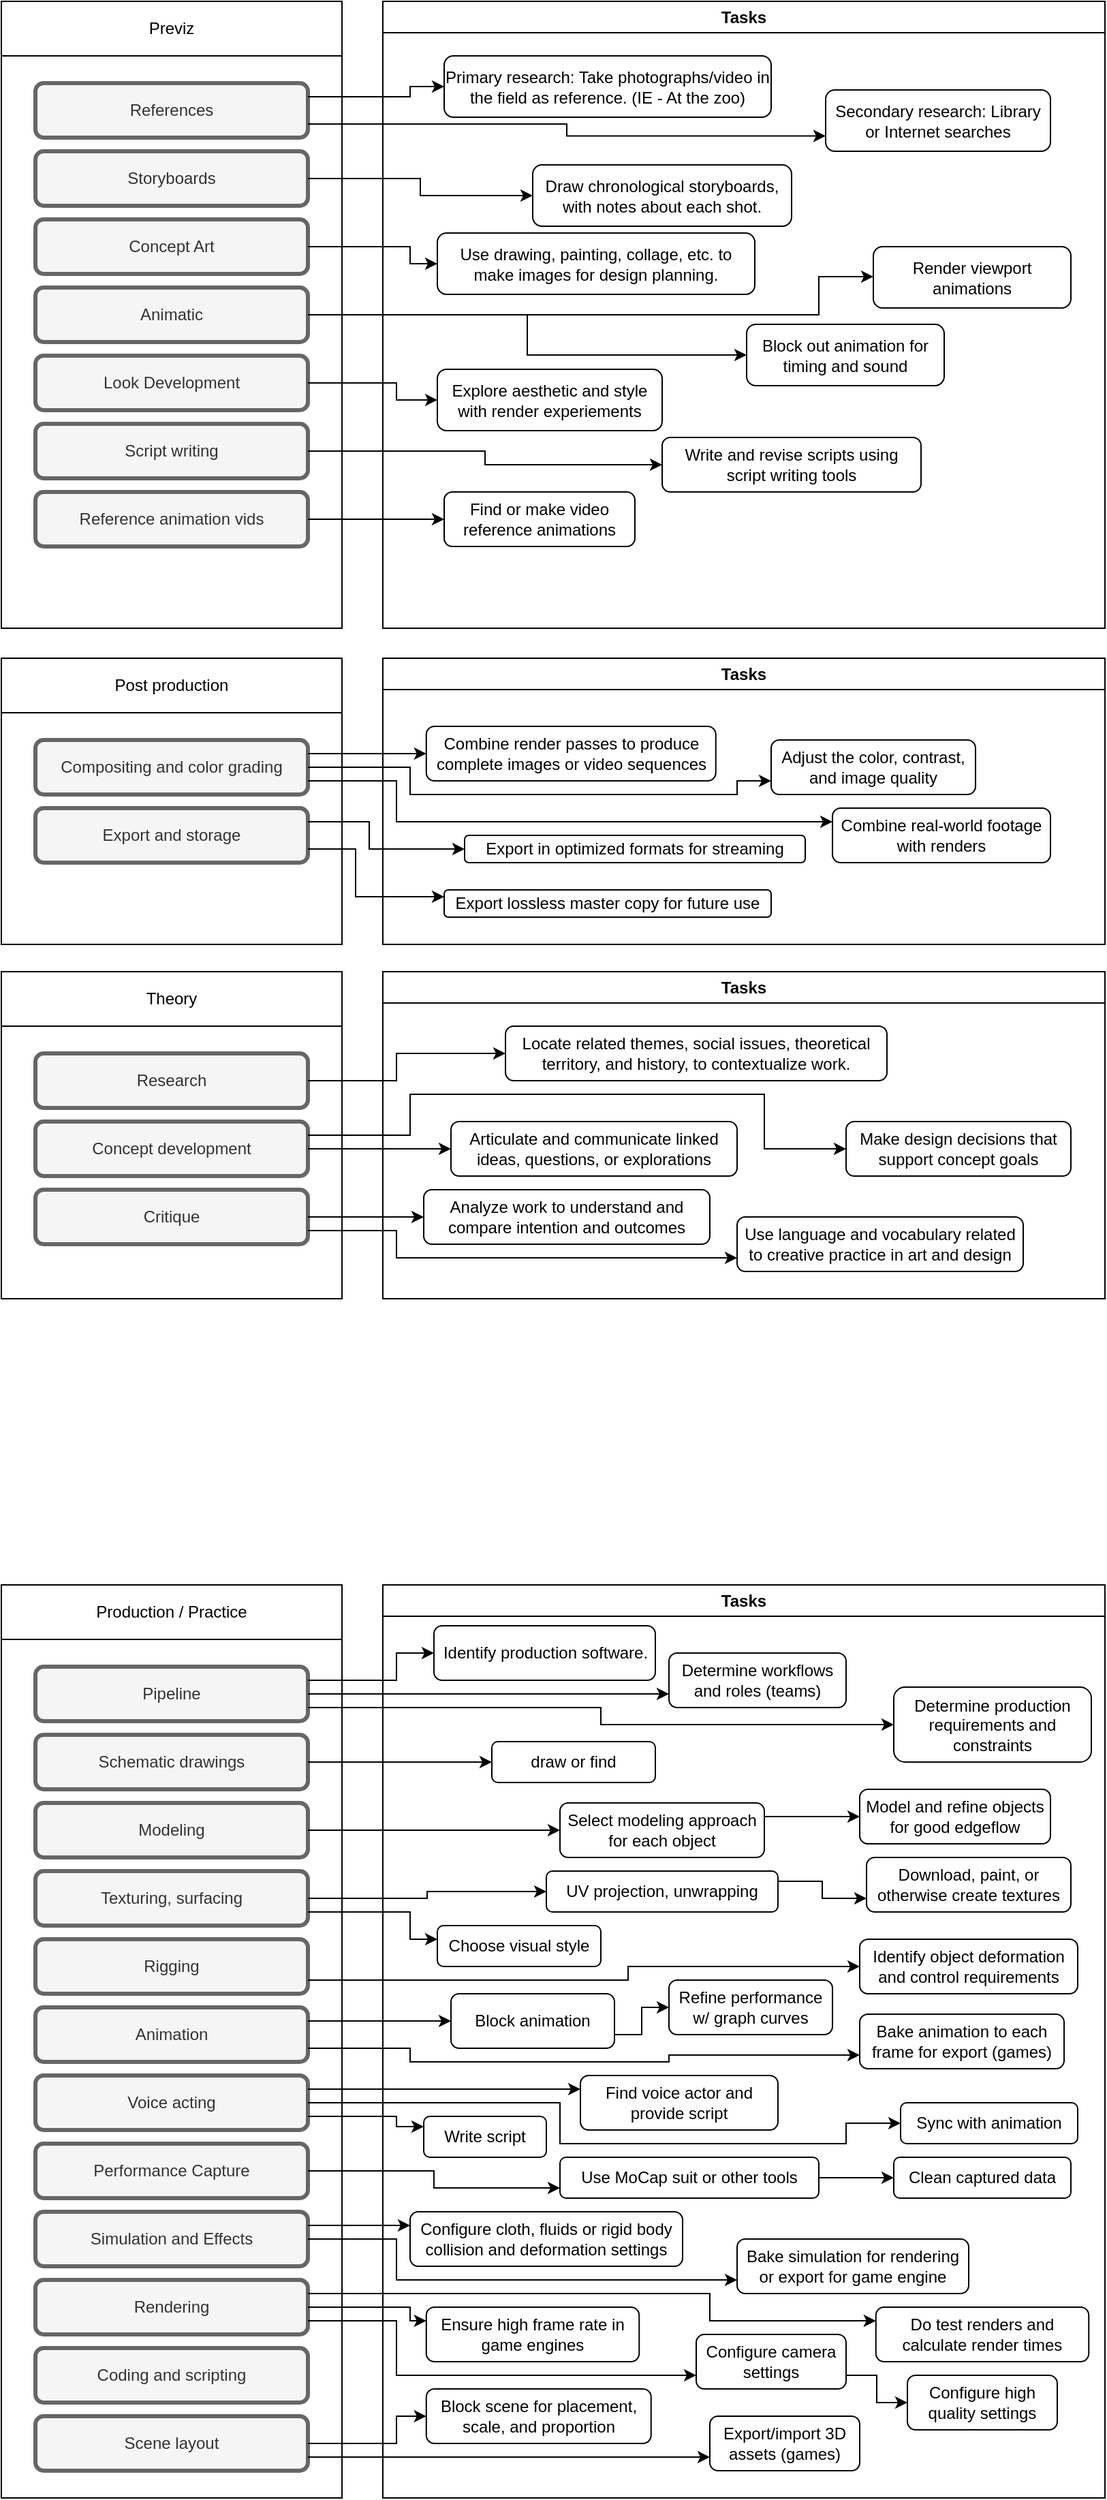 <mxfile version="24.5.2" type="github">
  <diagram name="Page-1" id="iiXL7b2Tq6cY2mV66dEW">
    <mxGraphModel dx="954" dy="652" grid="0" gridSize="10" guides="1" tooltips="1" connect="1" arrows="1" fold="1" page="1" pageScale="1" pageWidth="850" pageHeight="1100" background="none" math="0" shadow="0">
      <root>
        <mxCell id="0" />
        <mxCell id="1" parent="0" />
        <mxCell id="osTqrTg-uP3xbEGMU3VC-3" value="Production / Practice" style="rounded=0;whiteSpace=wrap;html=1;" parent="1" vertex="1">
          <mxGeometry x="20" y="1182" width="250" height="40" as="geometry" />
        </mxCell>
        <mxCell id="osTqrTg-uP3xbEGMU3VC-4" value="Post production" style="rounded=0;whiteSpace=wrap;html=1;" parent="1" vertex="1">
          <mxGeometry x="20" y="502" width="250" height="40" as="geometry" />
        </mxCell>
        <mxCell id="osTqrTg-uP3xbEGMU3VC-5" value="&lt;div&gt;Previz&lt;/div&gt;" style="rounded=0;whiteSpace=wrap;html=1;" parent="1" vertex="1">
          <mxGeometry x="20" y="20" width="250" height="40" as="geometry" />
        </mxCell>
        <mxCell id="osTqrTg-uP3xbEGMU3VC-23" value="" style="swimlane;startSize=0;" parent="1" vertex="1">
          <mxGeometry x="20" y="60" width="250" height="420" as="geometry">
            <mxRectangle x="20" y="170" width="50" height="40" as="alternateBounds" />
          </mxGeometry>
        </mxCell>
        <mxCell id="osTqrTg-uP3xbEGMU3VC-6" value="References" style="rounded=1;whiteSpace=wrap;html=1;fillColor=#f5f5f5;strokeColor=#666666;fontColor=#333333;fontStyle=0;strokeWidth=3;" parent="osTqrTg-uP3xbEGMU3VC-23" vertex="1">
          <mxGeometry x="25" y="20" width="200" height="40" as="geometry" />
        </mxCell>
        <mxCell id="osTqrTg-uP3xbEGMU3VC-8" value="Storyboards" style="rounded=1;whiteSpace=wrap;html=1;fillColor=#f5f5f5;strokeColor=#666666;fontColor=#333333;strokeWidth=3;" parent="osTqrTg-uP3xbEGMU3VC-23" vertex="1">
          <mxGeometry x="25" y="70" width="200" height="40" as="geometry" />
        </mxCell>
        <mxCell id="osTqrTg-uP3xbEGMU3VC-11" value="Concept Art" style="rounded=1;whiteSpace=wrap;html=1;fillColor=#f5f5f5;strokeColor=#666666;fontColor=#333333;fontStyle=0;strokeWidth=3;" parent="osTqrTg-uP3xbEGMU3VC-23" vertex="1">
          <mxGeometry x="25" y="120" width="200" height="40" as="geometry" />
        </mxCell>
        <mxCell id="osTqrTg-uP3xbEGMU3VC-15" value="Animatic" style="rounded=1;whiteSpace=wrap;html=1;fillColor=#f5f5f5;strokeColor=#666666;fontColor=#333333;strokeWidth=3;" parent="osTqrTg-uP3xbEGMU3VC-23" vertex="1">
          <mxGeometry x="25" y="170" width="200" height="40" as="geometry" />
        </mxCell>
        <mxCell id="osTqrTg-uP3xbEGMU3VC-27" value="Look Development" style="rounded=1;whiteSpace=wrap;html=1;fillColor=#f5f5f5;strokeColor=#666666;fontColor=#333333;strokeWidth=3;" parent="osTqrTg-uP3xbEGMU3VC-23" vertex="1">
          <mxGeometry x="25" y="220" width="200" height="40" as="geometry" />
        </mxCell>
        <mxCell id="osTqrTg-uP3xbEGMU3VC-30" value="Script writing" style="rounded=1;whiteSpace=wrap;html=1;fillColor=#f5f5f5;strokeColor=#666666;fontColor=#333333;strokeWidth=3;" parent="osTqrTg-uP3xbEGMU3VC-23" vertex="1">
          <mxGeometry x="25" y="270" width="200" height="40" as="geometry" />
        </mxCell>
        <mxCell id="osTqrTg-uP3xbEGMU3VC-54" value="&lt;div&gt;Reference animation vids&lt;/div&gt;" style="rounded=1;whiteSpace=wrap;html=1;fillColor=#f5f5f5;strokeColor=#666666;fontColor=#333333;strokeWidth=3;" parent="osTqrTg-uP3xbEGMU3VC-23" vertex="1">
          <mxGeometry x="25" y="320" width="200" height="40" as="geometry" />
        </mxCell>
        <mxCell id="osTqrTg-uP3xbEGMU3VC-24" value="" style="swimlane;startSize=0;" parent="1" vertex="1">
          <mxGeometry x="20" y="1222" width="250" height="630" as="geometry" />
        </mxCell>
        <mxCell id="osTqrTg-uP3xbEGMU3VC-21" value="Pipeline" style="rounded=1;whiteSpace=wrap;html=1;fillColor=#f5f5f5;strokeColor=#666666;fontColor=#333333;strokeWidth=3;" parent="osTqrTg-uP3xbEGMU3VC-24" vertex="1">
          <mxGeometry x="25" y="20" width="200" height="40" as="geometry" />
        </mxCell>
        <mxCell id="osTqrTg-uP3xbEGMU3VC-7" value="Schematic drawings" style="rounded=1;whiteSpace=wrap;html=1;fillColor=#f5f5f5;strokeColor=#666666;fontColor=#333333;strokeWidth=3;" parent="osTqrTg-uP3xbEGMU3VC-24" vertex="1">
          <mxGeometry x="25" y="70" width="200" height="40" as="geometry" />
        </mxCell>
        <mxCell id="osTqrTg-uP3xbEGMU3VC-12" value="Modeling" style="rounded=1;whiteSpace=wrap;html=1;fillColor=#f5f5f5;strokeColor=#666666;fontColor=#333333;strokeWidth=3;" parent="osTqrTg-uP3xbEGMU3VC-24" vertex="1">
          <mxGeometry x="25" y="120" width="200" height="40" as="geometry" />
        </mxCell>
        <mxCell id="osTqrTg-uP3xbEGMU3VC-13" value="Texturing, surfacing" style="rounded=1;whiteSpace=wrap;html=1;fillColor=#f5f5f5;strokeColor=#666666;fontColor=#333333;strokeWidth=3;" parent="osTqrTg-uP3xbEGMU3VC-24" vertex="1">
          <mxGeometry x="25" y="170" width="200" height="40" as="geometry" />
        </mxCell>
        <mxCell id="osTqrTg-uP3xbEGMU3VC-17" value="Rigging" style="rounded=1;whiteSpace=wrap;html=1;fillColor=#f5f5f5;strokeColor=#666666;fontColor=#333333;strokeWidth=3;" parent="osTqrTg-uP3xbEGMU3VC-24" vertex="1">
          <mxGeometry x="25" y="220" width="200" height="40" as="geometry" />
        </mxCell>
        <mxCell id="osTqrTg-uP3xbEGMU3VC-16" value="Animation" style="rounded=1;whiteSpace=wrap;html=1;fillColor=#f5f5f5;strokeColor=#666666;fontColor=#333333;strokeWidth=3;" parent="osTqrTg-uP3xbEGMU3VC-24" vertex="1">
          <mxGeometry x="25" y="270" width="200" height="40" as="geometry" />
        </mxCell>
        <mxCell id="osTqrTg-uP3xbEGMU3VC-18" value="Simulation and Effects" style="rounded=1;whiteSpace=wrap;html=1;fillColor=#f5f5f5;strokeColor=#666666;fontColor=#333333;strokeWidth=3;" parent="osTqrTg-uP3xbEGMU3VC-24" vertex="1">
          <mxGeometry x="25" y="420" width="200" height="40" as="geometry" />
        </mxCell>
        <mxCell id="osTqrTg-uP3xbEGMU3VC-14" value="Rendering" style="rounded=1;whiteSpace=wrap;html=1;fillColor=#f5f5f5;strokeColor=#666666;fontColor=#333333;strokeWidth=3;" parent="osTqrTg-uP3xbEGMU3VC-24" vertex="1">
          <mxGeometry x="25" y="470" width="200" height="40" as="geometry" />
        </mxCell>
        <mxCell id="osTqrTg-uP3xbEGMU3VC-28" value="Performance Capture" style="rounded=1;whiteSpace=wrap;html=1;fillColor=#f5f5f5;strokeColor=#666666;fontColor=#333333;strokeWidth=3;" parent="osTqrTg-uP3xbEGMU3VC-24" vertex="1">
          <mxGeometry x="25" y="370" width="200" height="40" as="geometry" />
        </mxCell>
        <mxCell id="osTqrTg-uP3xbEGMU3VC-29" value="Voice acting" style="rounded=1;whiteSpace=wrap;html=1;fillColor=#f5f5f5;strokeColor=#666666;fontColor=#333333;strokeWidth=3;" parent="osTqrTg-uP3xbEGMU3VC-24" vertex="1">
          <mxGeometry x="25" y="320" width="200" height="40" as="geometry" />
        </mxCell>
        <mxCell id="osTqrTg-uP3xbEGMU3VC-31" value="Coding and scripting" style="rounded=1;whiteSpace=wrap;html=1;fillColor=#f5f5f5;strokeColor=#666666;fontColor=#333333;strokeWidth=3;" parent="osTqrTg-uP3xbEGMU3VC-24" vertex="1">
          <mxGeometry x="25" y="520" width="200" height="40" as="geometry" />
        </mxCell>
        <mxCell id="osTqrTg-uP3xbEGMU3VC-32" value="Scene layout" style="rounded=1;whiteSpace=wrap;html=1;fillColor=#f5f5f5;strokeColor=#666666;fontColor=#333333;strokeWidth=3;" parent="osTqrTg-uP3xbEGMU3VC-24" vertex="1">
          <mxGeometry x="25" y="570" width="200" height="40" as="geometry" />
        </mxCell>
        <mxCell id="osTqrTg-uP3xbEGMU3VC-25" value="" style="swimlane;startSize=0;" parent="1" vertex="1">
          <mxGeometry x="20" y="542" width="250" height="170" as="geometry" />
        </mxCell>
        <mxCell id="osTqrTg-uP3xbEGMU3VC-19" value="Compositing and color grading" style="rounded=1;whiteSpace=wrap;html=1;fillColor=#f5f5f5;strokeColor=#666666;fontColor=#333333;strokeWidth=3;" parent="osTqrTg-uP3xbEGMU3VC-25" vertex="1">
          <mxGeometry x="25" y="20" width="200" height="40" as="geometry" />
        </mxCell>
        <mxCell id="osTqrTg-uP3xbEGMU3VC-20" value="Export and storage" style="rounded=1;whiteSpace=wrap;html=1;fillColor=#f5f5f5;strokeColor=#666666;fontColor=#333333;strokeWidth=3;" parent="osTqrTg-uP3xbEGMU3VC-25" vertex="1">
          <mxGeometry x="25" y="70" width="200" height="40" as="geometry" />
        </mxCell>
        <mxCell id="osTqrTg-uP3xbEGMU3VC-33" style="edgeStyle=orthogonalEdgeStyle;rounded=0;orthogonalLoop=1;jettySize=auto;html=1;exitX=1;exitY=0.5;exitDx=0;exitDy=0;" parent="1" source="osTqrTg-uP3xbEGMU3VC-7" target="osTqrTg-uP3xbEGMU3VC-34" edge="1">
          <mxGeometry relative="1" as="geometry">
            <mxPoint x="330" y="1312" as="targetPoint" />
            <Array as="points">
              <mxPoint x="340" y="1312" />
              <mxPoint x="340" y="1312" />
            </Array>
          </mxGeometry>
        </mxCell>
        <mxCell id="osTqrTg-uP3xbEGMU3VC-40" style="edgeStyle=orthogonalEdgeStyle;rounded=0;orthogonalLoop=1;jettySize=auto;html=1;exitX=1;exitY=0.5;exitDx=0;exitDy=0;" parent="1" source="osTqrTg-uP3xbEGMU3VC-13" target="osTqrTg-uP3xbEGMU3VC-39" edge="1">
          <mxGeometry relative="1" as="geometry" />
        </mxCell>
        <mxCell id="osTqrTg-uP3xbEGMU3VC-44" style="edgeStyle=orthogonalEdgeStyle;rounded=0;orthogonalLoop=1;jettySize=auto;html=1;exitX=1;exitY=0.75;exitDx=0;exitDy=0;" parent="1" source="osTqrTg-uP3xbEGMU3VC-13" target="osTqrTg-uP3xbEGMU3VC-41" edge="1">
          <mxGeometry relative="1" as="geometry">
            <Array as="points">
              <mxPoint x="320" y="1422" />
              <mxPoint x="320" y="1442" />
            </Array>
          </mxGeometry>
        </mxCell>
        <mxCell id="osTqrTg-uP3xbEGMU3VC-51" style="edgeStyle=orthogonalEdgeStyle;rounded=0;orthogonalLoop=1;jettySize=auto;html=1;exitX=1;exitY=0.25;exitDx=0;exitDy=0;entryX=0;entryY=0.5;entryDx=0;entryDy=0;" parent="1" source="osTqrTg-uP3xbEGMU3VC-16" target="osTqrTg-uP3xbEGMU3VC-49" edge="1">
          <mxGeometry relative="1" as="geometry">
            <Array as="points">
              <mxPoint x="290" y="1502" />
              <mxPoint x="290" y="1502" />
            </Array>
          </mxGeometry>
        </mxCell>
        <mxCell id="osTqrTg-uP3xbEGMU3VC-56" value="" style="edgeStyle=orthogonalEdgeStyle;rounded=0;orthogonalLoop=1;jettySize=auto;html=1;entryX=0;entryY=0.5;entryDx=0;entryDy=0;exitX=1;exitY=0.25;exitDx=0;exitDy=0;" parent="1" source="osTqrTg-uP3xbEGMU3VC-6" target="osTqrTg-uP3xbEGMU3VC-57" edge="1">
          <mxGeometry relative="1" as="geometry">
            <mxPoint x="365" y="100" as="targetPoint" />
            <Array as="points">
              <mxPoint x="320" y="90" />
              <mxPoint x="320" y="83" />
            </Array>
          </mxGeometry>
        </mxCell>
        <mxCell id="osTqrTg-uP3xbEGMU3VC-59" style="edgeStyle=orthogonalEdgeStyle;rounded=0;orthogonalLoop=1;jettySize=auto;html=1;exitX=1;exitY=0.75;exitDx=0;exitDy=0;entryX=0;entryY=0.75;entryDx=0;entryDy=0;" parent="1" source="osTqrTg-uP3xbEGMU3VC-6" target="osTqrTg-uP3xbEGMU3VC-58" edge="1">
          <mxGeometry relative="1" as="geometry" />
        </mxCell>
        <mxCell id="osTqrTg-uP3xbEGMU3VC-61" style="edgeStyle=orthogonalEdgeStyle;rounded=0;orthogonalLoop=1;jettySize=auto;html=1;exitX=1;exitY=0.5;exitDx=0;exitDy=0;entryX=0;entryY=0.5;entryDx=0;entryDy=0;" parent="1" source="osTqrTg-uP3xbEGMU3VC-8" target="osTqrTg-uP3xbEGMU3VC-60" edge="1">
          <mxGeometry relative="1" as="geometry" />
        </mxCell>
        <mxCell id="osTqrTg-uP3xbEGMU3VC-63" style="edgeStyle=orthogonalEdgeStyle;rounded=0;orthogonalLoop=1;jettySize=auto;html=1;exitX=1;exitY=0.25;exitDx=0;exitDy=0;entryX=0;entryY=0.25;entryDx=0;entryDy=0;" parent="1" source="osTqrTg-uP3xbEGMU3VC-29" target="osTqrTg-uP3xbEGMU3VC-62" edge="1">
          <mxGeometry relative="1" as="geometry" />
        </mxCell>
        <mxCell id="osTqrTg-uP3xbEGMU3VC-65" style="edgeStyle=orthogonalEdgeStyle;rounded=0;orthogonalLoop=1;jettySize=auto;html=1;exitX=1;exitY=0.25;exitDx=0;exitDy=0;entryX=0;entryY=0.5;entryDx=0;entryDy=0;" parent="1" source="osTqrTg-uP3xbEGMU3VC-21" target="osTqrTg-uP3xbEGMU3VC-64" edge="1">
          <mxGeometry relative="1" as="geometry">
            <Array as="points">
              <mxPoint x="310" y="1252" />
              <mxPoint x="310" y="1232" />
            </Array>
          </mxGeometry>
        </mxCell>
        <mxCell id="osTqrTg-uP3xbEGMU3VC-66" value="&lt;div&gt;Tasks&lt;/div&gt;" style="swimlane;whiteSpace=wrap;html=1;" parent="1" vertex="1">
          <mxGeometry x="300" y="1182" width="530" height="670" as="geometry" />
        </mxCell>
        <mxCell id="osTqrTg-uP3xbEGMU3VC-64" value="Identify production software." style="rounded=1;whiteSpace=wrap;html=1;" parent="osTqrTg-uP3xbEGMU3VC-66" vertex="1">
          <mxGeometry x="37.5" y="30" width="162.5" height="40" as="geometry" />
        </mxCell>
        <mxCell id="osTqrTg-uP3xbEGMU3VC-34" value="draw or find" style="rounded=1;whiteSpace=wrap;html=1;" parent="osTqrTg-uP3xbEGMU3VC-66" vertex="1">
          <mxGeometry x="80" y="115" width="120" height="30" as="geometry" />
        </mxCell>
        <mxCell id="osTqrTg-uP3xbEGMU3VC-125" style="edgeStyle=orthogonalEdgeStyle;rounded=0;orthogonalLoop=1;jettySize=auto;html=1;exitX=1;exitY=0.25;exitDx=0;exitDy=0;" parent="osTqrTg-uP3xbEGMU3VC-66" source="osTqrTg-uP3xbEGMU3VC-36" edge="1">
          <mxGeometry relative="1" as="geometry">
            <mxPoint x="350" y="170" as="targetPoint" />
          </mxGeometry>
        </mxCell>
        <mxCell id="osTqrTg-uP3xbEGMU3VC-36" value="Select modeling approach for each object" style="rounded=1;whiteSpace=wrap;html=1;" parent="osTqrTg-uP3xbEGMU3VC-66" vertex="1">
          <mxGeometry x="130" y="160" width="150" height="40" as="geometry" />
        </mxCell>
        <mxCell id="osTqrTg-uP3xbEGMU3VC-103" style="edgeStyle=orthogonalEdgeStyle;rounded=0;orthogonalLoop=1;jettySize=auto;html=1;exitX=1;exitY=0.25;exitDx=0;exitDy=0;entryX=0;entryY=0.75;entryDx=0;entryDy=0;" parent="osTqrTg-uP3xbEGMU3VC-66" source="osTqrTg-uP3xbEGMU3VC-39" target="osTqrTg-uP3xbEGMU3VC-45" edge="1">
          <mxGeometry relative="1" as="geometry" />
        </mxCell>
        <mxCell id="osTqrTg-uP3xbEGMU3VC-39" value="UV projection, unwrapping" style="rounded=1;whiteSpace=wrap;html=1;" parent="osTqrTg-uP3xbEGMU3VC-66" vertex="1">
          <mxGeometry x="120" y="210" width="170" height="30" as="geometry" />
        </mxCell>
        <mxCell id="osTqrTg-uP3xbEGMU3VC-41" value="Choose visual style" style="rounded=1;whiteSpace=wrap;html=1;" parent="osTqrTg-uP3xbEGMU3VC-66" vertex="1">
          <mxGeometry x="40" y="250" width="120" height="30" as="geometry" />
        </mxCell>
        <mxCell id="osTqrTg-uP3xbEGMU3VC-49" value="Block animation" style="rounded=1;whiteSpace=wrap;html=1;" parent="osTqrTg-uP3xbEGMU3VC-66" vertex="1">
          <mxGeometry x="50" y="300" width="120" height="40" as="geometry" />
        </mxCell>
        <mxCell id="osTqrTg-uP3xbEGMU3VC-53" value="" style="edgeStyle=orthogonalEdgeStyle;rounded=0;orthogonalLoop=1;jettySize=auto;html=1;exitX=1;exitY=0.75;exitDx=0;exitDy=0;entryX=0;entryY=0.5;entryDx=0;entryDy=0;" parent="osTqrTg-uP3xbEGMU3VC-66" source="osTqrTg-uP3xbEGMU3VC-49" target="osTqrTg-uP3xbEGMU3VC-76" edge="1">
          <mxGeometry relative="1" as="geometry">
            <mxPoint x="218" y="330" as="targetPoint" />
          </mxGeometry>
        </mxCell>
        <mxCell id="osTqrTg-uP3xbEGMU3VC-62" value="Find voice actor and provide script" style="whiteSpace=wrap;html=1;rounded=1;" parent="osTqrTg-uP3xbEGMU3VC-66" vertex="1">
          <mxGeometry x="145" y="360" width="145" height="40" as="geometry" />
        </mxCell>
        <mxCell id="osTqrTg-uP3xbEGMU3VC-47" value="Identify object deformation and control requirements" style="rounded=1;whiteSpace=wrap;html=1;" parent="osTqrTg-uP3xbEGMU3VC-66" vertex="1">
          <mxGeometry x="350" y="260" width="160" height="40" as="geometry" />
        </mxCell>
        <mxCell id="osTqrTg-uP3xbEGMU3VC-45" value="Download, paint, or otherwise create textures" style="rounded=1;whiteSpace=wrap;html=1;" parent="osTqrTg-uP3xbEGMU3VC-66" vertex="1">
          <mxGeometry x="355" y="200" width="150" height="40" as="geometry" />
        </mxCell>
        <mxCell id="osTqrTg-uP3xbEGMU3VC-67" value="Determine workflows and roles (teams)" style="rounded=1;whiteSpace=wrap;html=1;" parent="osTqrTg-uP3xbEGMU3VC-66" vertex="1">
          <mxGeometry x="210" y="50" width="130" height="40" as="geometry" />
        </mxCell>
        <mxCell id="osTqrTg-uP3xbEGMU3VC-70" value="Determine production requirements and constraints" style="rounded=1;whiteSpace=wrap;html=1;" parent="osTqrTg-uP3xbEGMU3VC-66" vertex="1">
          <mxGeometry x="375" y="75" width="145" height="55" as="geometry" />
        </mxCell>
        <mxCell id="osTqrTg-uP3xbEGMU3VC-76" value="Refine performance w/ graph curves" style="rounded=1;whiteSpace=wrap;html=1;" parent="osTqrTg-uP3xbEGMU3VC-66" vertex="1">
          <mxGeometry x="210" y="290" width="120" height="40" as="geometry" />
        </mxCell>
        <mxCell id="osTqrTg-uP3xbEGMU3VC-86" value="Bake animation to each frame for export (games)" style="rounded=1;whiteSpace=wrap;html=1;" parent="osTqrTg-uP3xbEGMU3VC-66" vertex="1">
          <mxGeometry x="350" y="315" width="150" height="40" as="geometry" />
        </mxCell>
        <mxCell id="osTqrTg-uP3xbEGMU3VC-88" value="Write script" style="whiteSpace=wrap;html=1;rounded=1;" parent="osTqrTg-uP3xbEGMU3VC-66" vertex="1">
          <mxGeometry x="30" y="390" width="90" height="30" as="geometry" />
        </mxCell>
        <mxCell id="osTqrTg-uP3xbEGMU3VC-91" value="Sync with animation" style="whiteSpace=wrap;html=1;rounded=1;" parent="osTqrTg-uP3xbEGMU3VC-66" vertex="1">
          <mxGeometry x="380" y="380" width="130" height="30" as="geometry" />
        </mxCell>
        <mxCell id="osTqrTg-uP3xbEGMU3VC-95" value="Bake simulation for rendering or export for game engine" style="rounded=1;whiteSpace=wrap;html=1;" parent="osTqrTg-uP3xbEGMU3VC-66" vertex="1">
          <mxGeometry x="260" y="480" width="170" height="40" as="geometry" />
        </mxCell>
        <mxCell id="osTqrTg-uP3xbEGMU3VC-96" value="Configure cloth, fluids or rigid body collision and deformation settings" style="rounded=1;whiteSpace=wrap;html=1;" parent="osTqrTg-uP3xbEGMU3VC-66" vertex="1">
          <mxGeometry x="20" y="460" width="200" height="40" as="geometry" />
        </mxCell>
        <mxCell id="osTqrTg-uP3xbEGMU3VC-102" style="edgeStyle=orthogonalEdgeStyle;rounded=0;orthogonalLoop=1;jettySize=auto;html=1;exitX=1;exitY=0.5;exitDx=0;exitDy=0;entryX=0;entryY=0.5;entryDx=0;entryDy=0;" parent="osTqrTg-uP3xbEGMU3VC-66" source="osTqrTg-uP3xbEGMU3VC-99" target="osTqrTg-uP3xbEGMU3VC-101" edge="1">
          <mxGeometry relative="1" as="geometry" />
        </mxCell>
        <mxCell id="osTqrTg-uP3xbEGMU3VC-99" value="Use MoCap suit or other tools" style="whiteSpace=wrap;html=1;rounded=1;" parent="osTqrTg-uP3xbEGMU3VC-66" vertex="1">
          <mxGeometry x="130" y="420" width="190" height="30" as="geometry" />
        </mxCell>
        <mxCell id="osTqrTg-uP3xbEGMU3VC-101" value="Clean captured data" style="whiteSpace=wrap;html=1;rounded=1;" parent="osTqrTg-uP3xbEGMU3VC-66" vertex="1">
          <mxGeometry x="375" y="420" width="130" height="30" as="geometry" />
        </mxCell>
        <mxCell id="osTqrTg-uP3xbEGMU3VC-104" value="Do test renders and calculate render times" style="rounded=1;whiteSpace=wrap;html=1;" parent="osTqrTg-uP3xbEGMU3VC-66" vertex="1">
          <mxGeometry x="361.88" y="530" width="156.25" height="40" as="geometry" />
        </mxCell>
        <mxCell id="osTqrTg-uP3xbEGMU3VC-106" value="Ensure high frame rate in game engines" style="rounded=1;whiteSpace=wrap;html=1;" parent="osTqrTg-uP3xbEGMU3VC-66" vertex="1">
          <mxGeometry x="31.88" y="530" width="156.25" height="40" as="geometry" />
        </mxCell>
        <mxCell id="osTqrTg-uP3xbEGMU3VC-119" style="edgeStyle=orthogonalEdgeStyle;rounded=0;orthogonalLoop=1;jettySize=auto;html=1;exitX=1;exitY=0.75;exitDx=0;exitDy=0;entryX=0;entryY=0.5;entryDx=0;entryDy=0;" parent="osTqrTg-uP3xbEGMU3VC-66" source="osTqrTg-uP3xbEGMU3VC-109" target="osTqrTg-uP3xbEGMU3VC-118" edge="1">
          <mxGeometry relative="1" as="geometry" />
        </mxCell>
        <mxCell id="osTqrTg-uP3xbEGMU3VC-109" value="Configure camera settings" style="rounded=1;whiteSpace=wrap;html=1;" parent="osTqrTg-uP3xbEGMU3VC-66" vertex="1">
          <mxGeometry x="230" y="550" width="110" height="40" as="geometry" />
        </mxCell>
        <mxCell id="osTqrTg-uP3xbEGMU3VC-118" value="Configure high quality settings" style="rounded=1;whiteSpace=wrap;html=1;" parent="osTqrTg-uP3xbEGMU3VC-66" vertex="1">
          <mxGeometry x="385" y="580" width="110" height="40" as="geometry" />
        </mxCell>
        <mxCell id="osTqrTg-uP3xbEGMU3VC-122" value="Block scene for placement, scale, and proportion" style="rounded=1;whiteSpace=wrap;html=1;" parent="osTqrTg-uP3xbEGMU3VC-66" vertex="1">
          <mxGeometry x="31.88" y="590" width="165" height="40" as="geometry" />
        </mxCell>
        <mxCell id="osTqrTg-uP3xbEGMU3VC-123" value="Export/import 3D assets (games)" style="rounded=1;whiteSpace=wrap;html=1;" parent="osTqrTg-uP3xbEGMU3VC-66" vertex="1">
          <mxGeometry x="240" y="610" width="110" height="40" as="geometry" />
        </mxCell>
        <mxCell id="osTqrTg-uP3xbEGMU3VC-126" value="Model and refine objects for good edgeflow" style="rounded=1;whiteSpace=wrap;html=1;" parent="osTqrTg-uP3xbEGMU3VC-66" vertex="1">
          <mxGeometry x="350" y="150" width="140" height="40" as="geometry" />
        </mxCell>
        <mxCell id="osTqrTg-uP3xbEGMU3VC-69" style="edgeStyle=orthogonalEdgeStyle;rounded=0;orthogonalLoop=1;jettySize=auto;html=1;exitX=1;exitY=0.5;exitDx=0;exitDy=0;entryX=0;entryY=0.75;entryDx=0;entryDy=0;" parent="1" source="osTqrTg-uP3xbEGMU3VC-21" target="osTqrTg-uP3xbEGMU3VC-67" edge="1">
          <mxGeometry relative="1" as="geometry" />
        </mxCell>
        <mxCell id="osTqrTg-uP3xbEGMU3VC-71" style="edgeStyle=orthogonalEdgeStyle;rounded=0;orthogonalLoop=1;jettySize=auto;html=1;exitX=1;exitY=0.75;exitDx=0;exitDy=0;entryX=0;entryY=0.5;entryDx=0;entryDy=0;" parent="1" source="osTqrTg-uP3xbEGMU3VC-21" target="osTqrTg-uP3xbEGMU3VC-70" edge="1">
          <mxGeometry relative="1" as="geometry" />
        </mxCell>
        <mxCell id="osTqrTg-uP3xbEGMU3VC-74" style="edgeStyle=orthogonalEdgeStyle;rounded=0;orthogonalLoop=1;jettySize=auto;html=1;exitX=1;exitY=0.5;exitDx=0;exitDy=0;entryX=0;entryY=0.5;entryDx=0;entryDy=0;" parent="1" source="osTqrTg-uP3xbEGMU3VC-54" target="osTqrTg-uP3xbEGMU3VC-73" edge="1">
          <mxGeometry relative="1" as="geometry" />
        </mxCell>
        <mxCell id="osTqrTg-uP3xbEGMU3VC-75" style="edgeStyle=orthogonalEdgeStyle;rounded=0;orthogonalLoop=1;jettySize=auto;html=1;entryX=0;entryY=0.5;entryDx=0;entryDy=0;exitX=1;exitY=0.75;exitDx=0;exitDy=0;" parent="1" source="osTqrTg-uP3xbEGMU3VC-17" target="osTqrTg-uP3xbEGMU3VC-47" edge="1">
          <mxGeometry relative="1" as="geometry">
            <mxPoint x="250" y="1472" as="sourcePoint" />
            <Array as="points">
              <mxPoint x="480" y="1472" />
              <mxPoint x="480" y="1462" />
            </Array>
          </mxGeometry>
        </mxCell>
        <mxCell id="osTqrTg-uP3xbEGMU3VC-77" style="edgeStyle=orthogonalEdgeStyle;rounded=0;orthogonalLoop=1;jettySize=auto;html=1;exitX=1;exitY=0.5;exitDx=0;exitDy=0;entryX=0;entryY=0.5;entryDx=0;entryDy=0;" parent="1" source="osTqrTg-uP3xbEGMU3VC-12" target="osTqrTg-uP3xbEGMU3VC-36" edge="1">
          <mxGeometry relative="1" as="geometry">
            <Array as="points">
              <mxPoint x="350" y="1362" />
              <mxPoint x="350" y="1362" />
            </Array>
          </mxGeometry>
        </mxCell>
        <mxCell id="osTqrTg-uP3xbEGMU3VC-79" style="edgeStyle=orthogonalEdgeStyle;rounded=0;orthogonalLoop=1;jettySize=auto;html=1;exitX=1;exitY=0.5;exitDx=0;exitDy=0;entryX=0;entryY=0.5;entryDx=0;entryDy=0;" parent="1" source="osTqrTg-uP3xbEGMU3VC-11" target="osTqrTg-uP3xbEGMU3VC-78" edge="1">
          <mxGeometry relative="1" as="geometry">
            <Array as="points">
              <mxPoint x="320" y="200" />
              <mxPoint x="320" y="213" />
            </Array>
          </mxGeometry>
        </mxCell>
        <mxCell id="osTqrTg-uP3xbEGMU3VC-81" style="edgeStyle=orthogonalEdgeStyle;rounded=0;orthogonalLoop=1;jettySize=auto;html=1;exitX=1;exitY=0.5;exitDx=0;exitDy=0;entryX=0;entryY=0.5;entryDx=0;entryDy=0;" parent="1" source="osTqrTg-uP3xbEGMU3VC-15" target="osTqrTg-uP3xbEGMU3VC-80" edge="1">
          <mxGeometry relative="1" as="geometry" />
        </mxCell>
        <mxCell id="osTqrTg-uP3xbEGMU3VC-83" style="edgeStyle=orthogonalEdgeStyle;rounded=0;orthogonalLoop=1;jettySize=auto;html=1;exitX=1;exitY=0.5;exitDx=0;exitDy=0;entryX=0;entryY=0.5;entryDx=0;entryDy=0;" parent="1" source="osTqrTg-uP3xbEGMU3VC-27" target="osTqrTg-uP3xbEGMU3VC-82" edge="1">
          <mxGeometry relative="1" as="geometry">
            <Array as="points">
              <mxPoint x="310" y="300" />
              <mxPoint x="310" y="313" />
            </Array>
          </mxGeometry>
        </mxCell>
        <mxCell id="osTqrTg-uP3xbEGMU3VC-85" style="edgeStyle=orthogonalEdgeStyle;rounded=0;orthogonalLoop=1;jettySize=auto;html=1;exitX=1;exitY=0.5;exitDx=0;exitDy=0;" parent="1" source="osTqrTg-uP3xbEGMU3VC-30" target="osTqrTg-uP3xbEGMU3VC-84" edge="1">
          <mxGeometry relative="1" as="geometry" />
        </mxCell>
        <mxCell id="osTqrTg-uP3xbEGMU3VC-87" style="edgeStyle=orthogonalEdgeStyle;rounded=0;orthogonalLoop=1;jettySize=auto;html=1;exitX=1;exitY=0.75;exitDx=0;exitDy=0;entryX=0;entryY=0.75;entryDx=0;entryDy=0;" parent="1" source="osTqrTg-uP3xbEGMU3VC-16" target="osTqrTg-uP3xbEGMU3VC-86" edge="1">
          <mxGeometry relative="1" as="geometry">
            <mxPoint x="620" y="1552" as="targetPoint" />
            <Array as="points">
              <mxPoint x="320" y="1522" />
              <mxPoint x="320" y="1532" />
              <mxPoint x="510" y="1532" />
              <mxPoint x="510" y="1527" />
            </Array>
          </mxGeometry>
        </mxCell>
        <mxCell id="osTqrTg-uP3xbEGMU3VC-90" style="edgeStyle=orthogonalEdgeStyle;rounded=0;orthogonalLoop=1;jettySize=auto;html=1;exitX=1;exitY=0.75;exitDx=0;exitDy=0;entryX=0;entryY=0.25;entryDx=0;entryDy=0;" parent="1" source="osTqrTg-uP3xbEGMU3VC-29" target="osTqrTg-uP3xbEGMU3VC-88" edge="1">
          <mxGeometry relative="1" as="geometry">
            <Array as="points">
              <mxPoint x="310" y="1572" />
              <mxPoint x="310" y="1580" />
            </Array>
          </mxGeometry>
        </mxCell>
        <mxCell id="osTqrTg-uP3xbEGMU3VC-93" style="edgeStyle=orthogonalEdgeStyle;rounded=0;orthogonalLoop=1;jettySize=auto;html=1;exitX=1;exitY=0.5;exitDx=0;exitDy=0;entryX=0;entryY=0.5;entryDx=0;entryDy=0;" parent="1" source="osTqrTg-uP3xbEGMU3VC-29" target="osTqrTg-uP3xbEGMU3VC-91" edge="1">
          <mxGeometry relative="1" as="geometry">
            <Array as="points">
              <mxPoint x="430" y="1562" />
              <mxPoint x="430" y="1592" />
              <mxPoint x="640" y="1592" />
              <mxPoint x="640" y="1577" />
            </Array>
          </mxGeometry>
        </mxCell>
        <mxCell id="osTqrTg-uP3xbEGMU3VC-94" value="Tasks" style="swimlane;whiteSpace=wrap;html=1;" parent="1" vertex="1">
          <mxGeometry x="300" y="20" width="530" height="460" as="geometry" />
        </mxCell>
        <mxCell id="osTqrTg-uP3xbEGMU3VC-57" value="Primary research: Take photographs/video in the field as reference. (IE - At the zoo)" style="rounded=1;whiteSpace=wrap;html=1;" parent="osTqrTg-uP3xbEGMU3VC-94" vertex="1">
          <mxGeometry x="45" y="40" width="240" height="45" as="geometry" />
        </mxCell>
        <mxCell id="osTqrTg-uP3xbEGMU3VC-58" value="Secondary research: Library or Internet searches" style="rounded=1;whiteSpace=wrap;html=1;" parent="osTqrTg-uP3xbEGMU3VC-94" vertex="1">
          <mxGeometry x="325" y="65" width="165" height="45" as="geometry" />
        </mxCell>
        <mxCell id="osTqrTg-uP3xbEGMU3VC-60" value="Draw chronological storyboards, with notes about each shot." style="rounded=1;whiteSpace=wrap;html=1;" parent="osTqrTg-uP3xbEGMU3VC-94" vertex="1">
          <mxGeometry x="110" y="120" width="190" height="45" as="geometry" />
        </mxCell>
        <mxCell id="osTqrTg-uP3xbEGMU3VC-78" value="Use drawing, painting, collage, etc. to make images for design planning." style="rounded=1;whiteSpace=wrap;html=1;" parent="osTqrTg-uP3xbEGMU3VC-94" vertex="1">
          <mxGeometry x="40" y="170" width="233" height="45" as="geometry" />
        </mxCell>
        <mxCell id="osTqrTg-uP3xbEGMU3VC-80" value="Block out animation for timing and sound" style="rounded=1;whiteSpace=wrap;html=1;" parent="osTqrTg-uP3xbEGMU3VC-94" vertex="1">
          <mxGeometry x="267" y="237" width="145" height="45" as="geometry" />
        </mxCell>
        <mxCell id="osTqrTg-uP3xbEGMU3VC-82" value="Explore aesthetic and style with render experiements" style="rounded=1;whiteSpace=wrap;html=1;" parent="osTqrTg-uP3xbEGMU3VC-94" vertex="1">
          <mxGeometry x="40" y="270" width="165" height="45" as="geometry" />
        </mxCell>
        <mxCell id="osTqrTg-uP3xbEGMU3VC-73" value="Find or make video reference animations" style="whiteSpace=wrap;html=1;rounded=1;" parent="osTqrTg-uP3xbEGMU3VC-94" vertex="1">
          <mxGeometry x="45" y="360" width="140" height="40" as="geometry" />
        </mxCell>
        <mxCell id="osTqrTg-uP3xbEGMU3VC-84" value="Write and revise scripts using script writing tools" style="whiteSpace=wrap;html=1;rounded=1;" parent="osTqrTg-uP3xbEGMU3VC-94" vertex="1">
          <mxGeometry x="205" y="320" width="190" height="40" as="geometry" />
        </mxCell>
        <mxCell id="wKk7yZe3mUd-TI0BfcQm-1" value="Render viewport animations" style="rounded=1;whiteSpace=wrap;html=1;" parent="osTqrTg-uP3xbEGMU3VC-94" vertex="1">
          <mxGeometry x="360" y="180" width="145" height="45" as="geometry" />
        </mxCell>
        <mxCell id="osTqrTg-uP3xbEGMU3VC-97" style="edgeStyle=orthogonalEdgeStyle;rounded=0;orthogonalLoop=1;jettySize=auto;html=1;exitX=1;exitY=0.25;exitDx=0;exitDy=0;entryX=0;entryY=0.25;entryDx=0;entryDy=0;" parent="1" source="osTqrTg-uP3xbEGMU3VC-18" target="osTqrTg-uP3xbEGMU3VC-96" edge="1">
          <mxGeometry relative="1" as="geometry" />
        </mxCell>
        <mxCell id="osTqrTg-uP3xbEGMU3VC-98" style="edgeStyle=orthogonalEdgeStyle;rounded=0;orthogonalLoop=1;jettySize=auto;html=1;exitX=1;exitY=0.5;exitDx=0;exitDy=0;entryX=0;entryY=0.75;entryDx=0;entryDy=0;" parent="1" source="osTqrTg-uP3xbEGMU3VC-18" target="osTqrTg-uP3xbEGMU3VC-95" edge="1">
          <mxGeometry relative="1" as="geometry">
            <Array as="points">
              <mxPoint x="310" y="1662" />
              <mxPoint x="310" y="1692" />
            </Array>
          </mxGeometry>
        </mxCell>
        <mxCell id="osTqrTg-uP3xbEGMU3VC-100" style="edgeStyle=orthogonalEdgeStyle;rounded=0;orthogonalLoop=1;jettySize=auto;html=1;exitX=1;exitY=0.5;exitDx=0;exitDy=0;entryX=0;entryY=0.75;entryDx=0;entryDy=0;" parent="1" source="osTqrTg-uP3xbEGMU3VC-28" target="osTqrTg-uP3xbEGMU3VC-99" edge="1">
          <mxGeometry relative="1" as="geometry" />
        </mxCell>
        <mxCell id="osTqrTg-uP3xbEGMU3VC-105" style="edgeStyle=orthogonalEdgeStyle;rounded=0;orthogonalLoop=1;jettySize=auto;html=1;exitX=1;exitY=0.25;exitDx=0;exitDy=0;entryX=0;entryY=0.25;entryDx=0;entryDy=0;" parent="1" source="osTqrTg-uP3xbEGMU3VC-14" target="osTqrTg-uP3xbEGMU3VC-104" edge="1">
          <mxGeometry relative="1" as="geometry">
            <Array as="points">
              <mxPoint x="540" y="1702" />
              <mxPoint x="540" y="1722" />
            </Array>
          </mxGeometry>
        </mxCell>
        <mxCell id="osTqrTg-uP3xbEGMU3VC-108" style="edgeStyle=orthogonalEdgeStyle;rounded=0;orthogonalLoop=1;jettySize=auto;html=1;exitX=1;exitY=0.5;exitDx=0;exitDy=0;entryX=0;entryY=0.25;entryDx=0;entryDy=0;" parent="1" source="osTqrTg-uP3xbEGMU3VC-14" target="osTqrTg-uP3xbEGMU3VC-106" edge="1">
          <mxGeometry relative="1" as="geometry">
            <Array as="points">
              <mxPoint x="320" y="1712" />
              <mxPoint x="320" y="1722" />
            </Array>
          </mxGeometry>
        </mxCell>
        <mxCell id="osTqrTg-uP3xbEGMU3VC-110" style="edgeStyle=orthogonalEdgeStyle;rounded=0;orthogonalLoop=1;jettySize=auto;html=1;exitX=1;exitY=0.75;exitDx=0;exitDy=0;entryX=0;entryY=0.75;entryDx=0;entryDy=0;" parent="1" source="osTqrTg-uP3xbEGMU3VC-14" target="osTqrTg-uP3xbEGMU3VC-109" edge="1">
          <mxGeometry relative="1" as="geometry">
            <Array as="points">
              <mxPoint x="310" y="1722" />
              <mxPoint x="310" y="1762" />
            </Array>
          </mxGeometry>
        </mxCell>
        <mxCell id="osTqrTg-uP3xbEGMU3VC-112" value="Theory" style="rounded=0;whiteSpace=wrap;html=1;" parent="1" vertex="1">
          <mxGeometry x="20" y="732" width="250" height="40" as="geometry" />
        </mxCell>
        <mxCell id="osTqrTg-uP3xbEGMU3VC-113" value="" style="swimlane;startSize=0;" parent="1" vertex="1">
          <mxGeometry x="20" y="772" width="250" height="200" as="geometry" />
        </mxCell>
        <mxCell id="osTqrTg-uP3xbEGMU3VC-111" value="&lt;div&gt;Research&lt;br&gt;&lt;/div&gt;" style="rounded=1;whiteSpace=wrap;html=1;fillColor=#f5f5f5;strokeColor=#666666;fontColor=#333333;strokeWidth=3;" parent="osTqrTg-uP3xbEGMU3VC-113" vertex="1">
          <mxGeometry x="25" y="20" width="200" height="40" as="geometry" />
        </mxCell>
        <mxCell id="osTqrTg-uP3xbEGMU3VC-114" value="&lt;div&gt;Concept development&lt;br&gt;&lt;/div&gt;" style="rounded=1;whiteSpace=wrap;html=1;fillColor=#f5f5f5;strokeColor=#666666;fontColor=#333333;strokeWidth=3;" parent="osTqrTg-uP3xbEGMU3VC-113" vertex="1">
          <mxGeometry x="25" y="70" width="200" height="40" as="geometry" />
        </mxCell>
        <mxCell id="osTqrTg-uP3xbEGMU3VC-115" value="Critique" style="rounded=1;whiteSpace=wrap;html=1;fillColor=#f5f5f5;strokeColor=#666666;fontColor=#333333;strokeWidth=3;" parent="osTqrTg-uP3xbEGMU3VC-113" vertex="1">
          <mxGeometry x="25" y="120" width="200" height="40" as="geometry" />
        </mxCell>
        <mxCell id="osTqrTg-uP3xbEGMU3VC-117" style="edgeStyle=orthogonalEdgeStyle;rounded=0;orthogonalLoop=1;jettySize=auto;html=1;exitX=1;exitY=0.5;exitDx=0;exitDy=0;" parent="1" source="osTqrTg-uP3xbEGMU3VC-32" target="osTqrTg-uP3xbEGMU3VC-122" edge="1">
          <mxGeometry relative="1" as="geometry">
            <mxPoint x="340" y="1812" as="targetPoint" />
            <Array as="points">
              <mxPoint x="310" y="1812" />
              <mxPoint x="310" y="1792" />
            </Array>
          </mxGeometry>
        </mxCell>
        <mxCell id="osTqrTg-uP3xbEGMU3VC-124" style="edgeStyle=orthogonalEdgeStyle;rounded=0;orthogonalLoop=1;jettySize=auto;html=1;exitX=1;exitY=0.75;exitDx=0;exitDy=0;entryX=0;entryY=0.75;entryDx=0;entryDy=0;" parent="1" source="osTqrTg-uP3xbEGMU3VC-32" target="osTqrTg-uP3xbEGMU3VC-123" edge="1">
          <mxGeometry relative="1" as="geometry" />
        </mxCell>
        <mxCell id="osTqrTg-uP3xbEGMU3VC-129" style="edgeStyle=orthogonalEdgeStyle;rounded=0;orthogonalLoop=1;jettySize=auto;html=1;exitX=1;exitY=0.5;exitDx=0;exitDy=0;" parent="1" source="osTqrTg-uP3xbEGMU3VC-114" target="osTqrTg-uP3xbEGMU3VC-128" edge="1">
          <mxGeometry relative="1" as="geometry" />
        </mxCell>
        <mxCell id="osTqrTg-uP3xbEGMU3VC-130" style="edgeStyle=orthogonalEdgeStyle;rounded=0;orthogonalLoop=1;jettySize=auto;html=1;exitX=1;exitY=0.5;exitDx=0;exitDy=0;entryX=0;entryY=0.5;entryDx=0;entryDy=0;" parent="1" source="osTqrTg-uP3xbEGMU3VC-111" target="osTqrTg-uP3xbEGMU3VC-127" edge="1">
          <mxGeometry relative="1" as="geometry">
            <Array as="points">
              <mxPoint x="310" y="812" />
              <mxPoint x="310" y="792" />
            </Array>
          </mxGeometry>
        </mxCell>
        <mxCell id="osTqrTg-uP3xbEGMU3VC-132" style="edgeStyle=orthogonalEdgeStyle;rounded=0;orthogonalLoop=1;jettySize=auto;html=1;exitX=1;exitY=0.5;exitDx=0;exitDy=0;" parent="1" source="osTqrTg-uP3xbEGMU3VC-115" target="osTqrTg-uP3xbEGMU3VC-131" edge="1">
          <mxGeometry relative="1" as="geometry" />
        </mxCell>
        <mxCell id="osTqrTg-uP3xbEGMU3VC-134" style="edgeStyle=orthogonalEdgeStyle;rounded=0;orthogonalLoop=1;jettySize=auto;html=1;exitX=1;exitY=0.75;exitDx=0;exitDy=0;entryX=0;entryY=0.75;entryDx=0;entryDy=0;" parent="1" source="osTqrTg-uP3xbEGMU3VC-115" target="osTqrTg-uP3xbEGMU3VC-133" edge="1">
          <mxGeometry relative="1" as="geometry">
            <Array as="points">
              <mxPoint x="310" y="922" />
              <mxPoint x="310" y="942" />
            </Array>
          </mxGeometry>
        </mxCell>
        <mxCell id="osTqrTg-uP3xbEGMU3VC-136" style="edgeStyle=orthogonalEdgeStyle;rounded=0;orthogonalLoop=1;jettySize=auto;html=1;exitX=1;exitY=0.25;exitDx=0;exitDy=0;entryX=0;entryY=0.5;entryDx=0;entryDy=0;" parent="1" source="osTqrTg-uP3xbEGMU3VC-114" target="osTqrTg-uP3xbEGMU3VC-135" edge="1">
          <mxGeometry relative="1" as="geometry">
            <Array as="points">
              <mxPoint x="320" y="852" />
              <mxPoint x="320" y="822" />
              <mxPoint x="580" y="822" />
              <mxPoint x="580" y="862" />
            </Array>
          </mxGeometry>
        </mxCell>
        <mxCell id="osTqrTg-uP3xbEGMU3VC-138" style="edgeStyle=orthogonalEdgeStyle;rounded=0;orthogonalLoop=1;jettySize=auto;html=1;exitX=1;exitY=0.25;exitDx=0;exitDy=0;entryX=0;entryY=0.5;entryDx=0;entryDy=0;" parent="1" source="osTqrTg-uP3xbEGMU3VC-19" target="osTqrTg-uP3xbEGMU3VC-137" edge="1">
          <mxGeometry relative="1" as="geometry" />
        </mxCell>
        <mxCell id="osTqrTg-uP3xbEGMU3VC-140" style="edgeStyle=orthogonalEdgeStyle;rounded=0;orthogonalLoop=1;jettySize=auto;html=1;exitX=1;exitY=0.5;exitDx=0;exitDy=0;entryX=0;entryY=0.75;entryDx=0;entryDy=0;" parent="1" source="osTqrTg-uP3xbEGMU3VC-19" target="osTqrTg-uP3xbEGMU3VC-139" edge="1">
          <mxGeometry relative="1" as="geometry">
            <Array as="points">
              <mxPoint x="320" y="582" />
              <mxPoint x="320" y="602" />
              <mxPoint x="560" y="602" />
              <mxPoint x="560" y="592" />
            </Array>
          </mxGeometry>
        </mxCell>
        <mxCell id="osTqrTg-uP3xbEGMU3VC-142" style="edgeStyle=orthogonalEdgeStyle;rounded=0;orthogonalLoop=1;jettySize=auto;html=1;exitX=1;exitY=0.75;exitDx=0;exitDy=0;entryX=0;entryY=0.25;entryDx=0;entryDy=0;" parent="1" source="osTqrTg-uP3xbEGMU3VC-19" target="osTqrTg-uP3xbEGMU3VC-141" edge="1">
          <mxGeometry relative="1" as="geometry">
            <Array as="points">
              <mxPoint x="310" y="592" />
              <mxPoint x="310" y="622" />
            </Array>
          </mxGeometry>
        </mxCell>
        <mxCell id="osTqrTg-uP3xbEGMU3VC-145" style="edgeStyle=orthogonalEdgeStyle;rounded=0;orthogonalLoop=1;jettySize=auto;html=1;exitX=1;exitY=0.75;exitDx=0;exitDy=0;entryX=0;entryY=0.25;entryDx=0;entryDy=0;" parent="1" source="osTqrTg-uP3xbEGMU3VC-20" target="osTqrTg-uP3xbEGMU3VC-144" edge="1">
          <mxGeometry relative="1" as="geometry">
            <Array as="points">
              <mxPoint x="280" y="642" />
              <mxPoint x="280" y="677" />
            </Array>
          </mxGeometry>
        </mxCell>
        <mxCell id="osTqrTg-uP3xbEGMU3VC-146" style="edgeStyle=orthogonalEdgeStyle;rounded=0;orthogonalLoop=1;jettySize=auto;html=1;exitX=1;exitY=0.25;exitDx=0;exitDy=0;" parent="1" source="osTqrTg-uP3xbEGMU3VC-20" target="osTqrTg-uP3xbEGMU3VC-143" edge="1">
          <mxGeometry relative="1" as="geometry">
            <Array as="points">
              <mxPoint x="290" y="622" />
              <mxPoint x="290" y="642" />
            </Array>
          </mxGeometry>
        </mxCell>
        <mxCell id="osTqrTg-uP3xbEGMU3VC-147" value="Tasks" style="swimlane;whiteSpace=wrap;html=1;" parent="1" vertex="1">
          <mxGeometry x="300" y="502" width="530" height="210" as="geometry" />
        </mxCell>
        <mxCell id="osTqrTg-uP3xbEGMU3VC-137" value="Combine render passes to produce complete images or video sequences" style="rounded=1;whiteSpace=wrap;html=1;" parent="osTqrTg-uP3xbEGMU3VC-147" vertex="1">
          <mxGeometry x="31.88" y="50" width="212.5" height="40" as="geometry" />
        </mxCell>
        <mxCell id="osTqrTg-uP3xbEGMU3VC-139" value="Adjust the color, contrast, and image quality" style="rounded=1;whiteSpace=wrap;html=1;" parent="osTqrTg-uP3xbEGMU3VC-147" vertex="1">
          <mxGeometry x="285" y="60" width="150" height="40" as="geometry" />
        </mxCell>
        <mxCell id="osTqrTg-uP3xbEGMU3VC-141" value="Combine real-world footage with renders" style="rounded=1;whiteSpace=wrap;html=1;" parent="osTqrTg-uP3xbEGMU3VC-147" vertex="1">
          <mxGeometry x="330" y="110" width="160" height="40" as="geometry" />
        </mxCell>
        <mxCell id="osTqrTg-uP3xbEGMU3VC-143" value="Export in optimized formats for streaming" style="rounded=1;whiteSpace=wrap;html=1;" parent="osTqrTg-uP3xbEGMU3VC-147" vertex="1">
          <mxGeometry x="60" y="130" width="250" height="20" as="geometry" />
        </mxCell>
        <mxCell id="osTqrTg-uP3xbEGMU3VC-144" value="Export lossless master copy for future use" style="rounded=1;whiteSpace=wrap;html=1;" parent="osTqrTg-uP3xbEGMU3VC-147" vertex="1">
          <mxGeometry x="45" y="170" width="240" height="20" as="geometry" />
        </mxCell>
        <mxCell id="osTqrTg-uP3xbEGMU3VC-148" value="Tasks" style="swimlane;whiteSpace=wrap;html=1;" parent="1" vertex="1">
          <mxGeometry x="300" y="732" width="530" height="240" as="geometry" />
        </mxCell>
        <mxCell id="osTqrTg-uP3xbEGMU3VC-127" value="Locate related themes, social issues, theoretical territory, and history, to contextualize work." style="rounded=1;whiteSpace=wrap;html=1;" parent="osTqrTg-uP3xbEGMU3VC-148" vertex="1">
          <mxGeometry x="90" y="40" width="280" height="40" as="geometry" />
        </mxCell>
        <mxCell id="osTqrTg-uP3xbEGMU3VC-135" value="Make design decisions that support concept goals" style="rounded=1;whiteSpace=wrap;html=1;" parent="osTqrTg-uP3xbEGMU3VC-148" vertex="1">
          <mxGeometry x="340" y="110" width="165" height="40" as="geometry" />
        </mxCell>
        <mxCell id="osTqrTg-uP3xbEGMU3VC-128" value="Articulate and communicate linked ideas, questions, or explorations" style="rounded=1;whiteSpace=wrap;html=1;" parent="osTqrTg-uP3xbEGMU3VC-148" vertex="1">
          <mxGeometry x="50" y="110" width="210" height="40" as="geometry" />
        </mxCell>
        <mxCell id="osTqrTg-uP3xbEGMU3VC-131" value="Analyze work to understand and compare intention and outcomes" style="rounded=1;whiteSpace=wrap;html=1;" parent="osTqrTg-uP3xbEGMU3VC-148" vertex="1">
          <mxGeometry x="30" y="160" width="210" height="40" as="geometry" />
        </mxCell>
        <mxCell id="osTqrTg-uP3xbEGMU3VC-133" value="Use language and vocabulary related to creative practice in art and design" style="rounded=1;whiteSpace=wrap;html=1;" parent="osTqrTg-uP3xbEGMU3VC-148" vertex="1">
          <mxGeometry x="260" y="180" width="210" height="40" as="geometry" />
        </mxCell>
        <mxCell id="wKk7yZe3mUd-TI0BfcQm-2" style="edgeStyle=orthogonalEdgeStyle;rounded=0;orthogonalLoop=1;jettySize=auto;html=1;exitX=1;exitY=0.5;exitDx=0;exitDy=0;" parent="1" source="osTqrTg-uP3xbEGMU3VC-15" target="wKk7yZe3mUd-TI0BfcQm-1" edge="1">
          <mxGeometry relative="1" as="geometry">
            <Array as="points">
              <mxPoint x="620" y="250" />
              <mxPoint x="620" y="222" />
            </Array>
          </mxGeometry>
        </mxCell>
      </root>
    </mxGraphModel>
  </diagram>
</mxfile>
